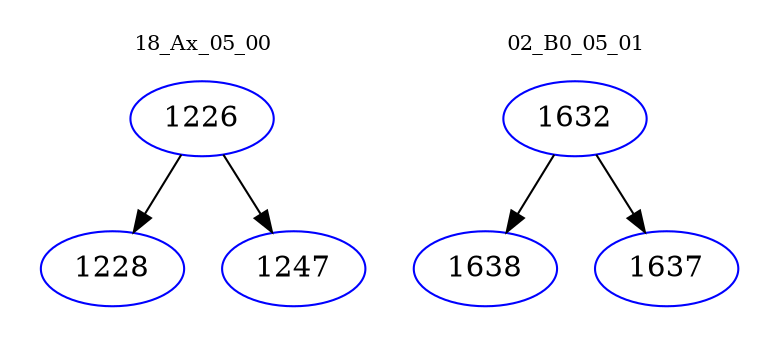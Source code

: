 digraph{
subgraph cluster_0 {
color = white
label = "18_Ax_05_00";
fontsize=10;
T0_1226 [label="1226", color="blue"]
T0_1226 -> T0_1228 [color="black"]
T0_1228 [label="1228", color="blue"]
T0_1226 -> T0_1247 [color="black"]
T0_1247 [label="1247", color="blue"]
}
subgraph cluster_1 {
color = white
label = "02_B0_05_01";
fontsize=10;
T1_1632 [label="1632", color="blue"]
T1_1632 -> T1_1638 [color="black"]
T1_1638 [label="1638", color="blue"]
T1_1632 -> T1_1637 [color="black"]
T1_1637 [label="1637", color="blue"]
}
}
